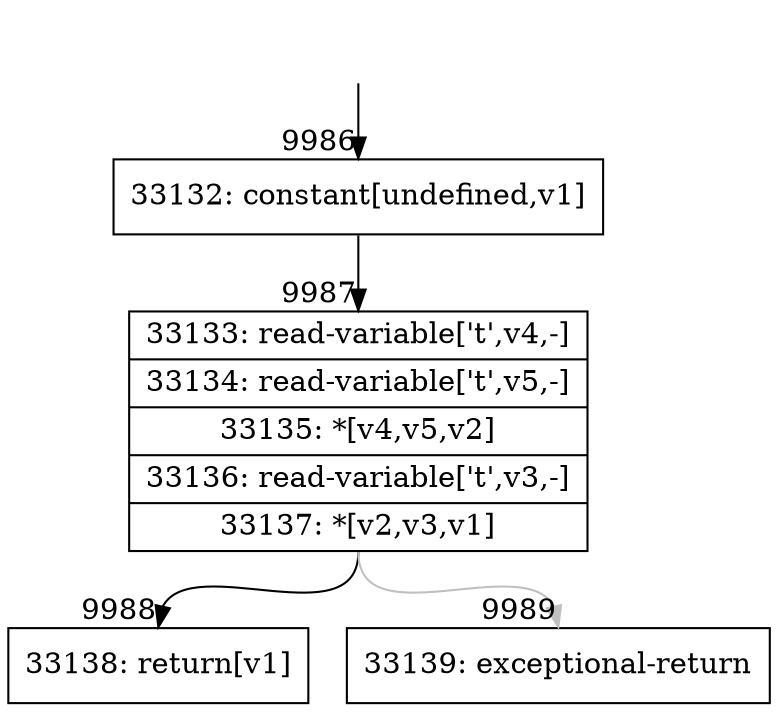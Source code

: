 digraph {
rankdir="TD"
BB_entry917[shape=none,label=""];
BB_entry917 -> BB9986 [tailport=s, headport=n, headlabel="    9986"]
BB9986 [shape=record label="{33132: constant[undefined,v1]}" ] 
BB9986 -> BB9987 [tailport=s, headport=n, headlabel="      9987"]
BB9987 [shape=record label="{33133: read-variable['t',v4,-]|33134: read-variable['t',v5,-]|33135: *[v4,v5,v2]|33136: read-variable['t',v3,-]|33137: *[v2,v3,v1]}" ] 
BB9987 -> BB9988 [tailport=s, headport=n, headlabel="      9988"]
BB9987 -> BB9989 [tailport=s, headport=n, color=gray, headlabel="      9989"]
BB9988 [shape=record label="{33138: return[v1]}" ] 
BB9989 [shape=record label="{33139: exceptional-return}" ] 
//#$~ 5861
}
